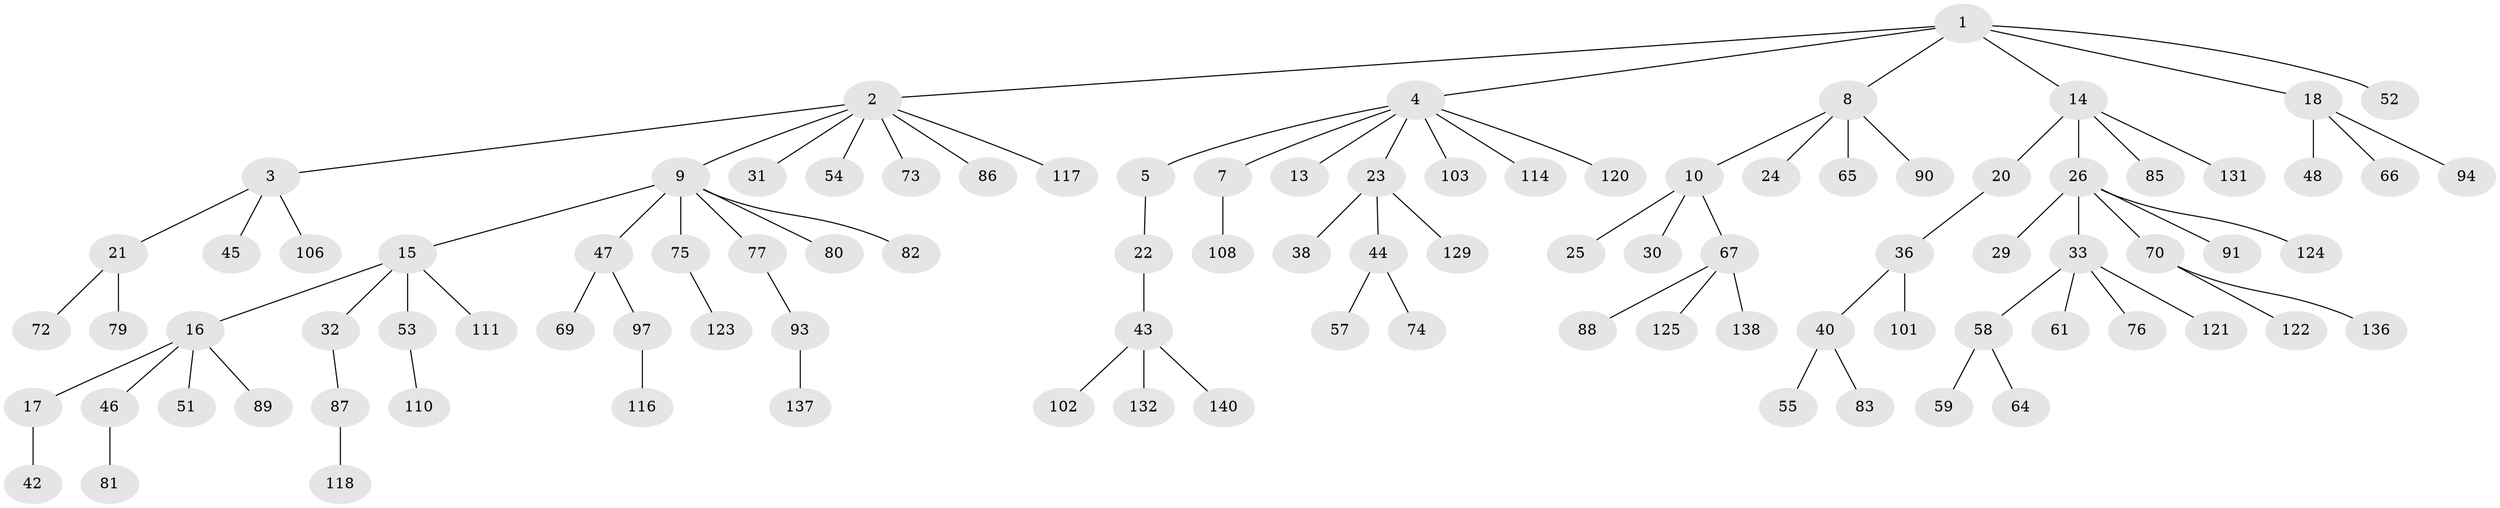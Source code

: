 // original degree distribution, {7: 0.014184397163120567, 4: 0.0425531914893617, 6: 0.02127659574468085, 2: 0.22695035460992907, 3: 0.14893617021276595, 5: 0.03546099290780142, 1: 0.5106382978723404}
// Generated by graph-tools (version 1.1) at 2025/42/03/06/25 10:42:04]
// undirected, 97 vertices, 96 edges
graph export_dot {
graph [start="1"]
  node [color=gray90,style=filled];
  1 [super="+115"];
  2 [super="+34"];
  3 [super="+60"];
  4 [super="+6"];
  5;
  7 [super="+141"];
  8 [super="+11"];
  9 [super="+12"];
  10 [super="+28"];
  13;
  14 [super="+41"];
  15 [super="+27"];
  16 [super="+19"];
  17 [super="+113"];
  18 [super="+99"];
  20 [super="+50"];
  21 [super="+37"];
  22 [super="+100"];
  23 [super="+39"];
  24 [super="+107"];
  25 [super="+98"];
  26 [super="+49"];
  29 [super="+84"];
  30;
  31 [super="+68"];
  32;
  33 [super="+35"];
  36;
  38;
  40 [super="+96"];
  42;
  43 [super="+112"];
  44 [super="+56"];
  45;
  46;
  47 [super="+62"];
  48;
  51;
  52 [super="+139"];
  53 [super="+63"];
  54;
  55;
  57 [super="+78"];
  58;
  59;
  61 [super="+71"];
  64 [super="+119"];
  65;
  66;
  67 [super="+109"];
  69;
  70;
  72;
  73;
  74;
  75 [super="+130"];
  76;
  77;
  79;
  80 [super="+133"];
  81;
  82 [super="+134"];
  83 [super="+104"];
  85;
  86;
  87 [super="+92"];
  88;
  89 [super="+127"];
  90;
  91 [super="+135"];
  93 [super="+95"];
  94 [super="+105"];
  97;
  101;
  102;
  103 [super="+126"];
  106;
  108;
  110;
  111;
  114 [super="+128"];
  116;
  117;
  118;
  120;
  121;
  122;
  123;
  124;
  125;
  129;
  131;
  132;
  136;
  137;
  138;
  140;
  1 -- 2;
  1 -- 4;
  1 -- 8;
  1 -- 14;
  1 -- 18;
  1 -- 52;
  2 -- 3;
  2 -- 9;
  2 -- 31;
  2 -- 86;
  2 -- 117;
  2 -- 73;
  2 -- 54;
  3 -- 21;
  3 -- 45;
  3 -- 106;
  4 -- 5;
  4 -- 13;
  4 -- 114;
  4 -- 120;
  4 -- 7;
  4 -- 103;
  4 -- 23;
  5 -- 22;
  7 -- 108;
  8 -- 10;
  8 -- 24;
  8 -- 90;
  8 -- 65;
  9 -- 77;
  9 -- 80;
  9 -- 82;
  9 -- 75;
  9 -- 15;
  9 -- 47;
  10 -- 25;
  10 -- 67;
  10 -- 30;
  14 -- 20;
  14 -- 26;
  14 -- 85;
  14 -- 131;
  15 -- 16;
  15 -- 32;
  15 -- 111;
  15 -- 53;
  16 -- 17;
  16 -- 51;
  16 -- 89;
  16 -- 46;
  17 -- 42;
  18 -- 48;
  18 -- 66;
  18 -- 94;
  20 -- 36;
  21 -- 72;
  21 -- 79;
  22 -- 43;
  23 -- 38;
  23 -- 44;
  23 -- 129;
  26 -- 29;
  26 -- 33;
  26 -- 91;
  26 -- 124;
  26 -- 70;
  32 -- 87;
  33 -- 61;
  33 -- 58;
  33 -- 76;
  33 -- 121;
  36 -- 40;
  36 -- 101;
  40 -- 55;
  40 -- 83;
  43 -- 102;
  43 -- 132;
  43 -- 140;
  44 -- 57;
  44 -- 74;
  46 -- 81;
  47 -- 97;
  47 -- 69;
  53 -- 110;
  58 -- 59;
  58 -- 64;
  67 -- 88;
  67 -- 138;
  67 -- 125;
  70 -- 122;
  70 -- 136;
  75 -- 123;
  77 -- 93;
  87 -- 118;
  93 -- 137;
  97 -- 116;
}
